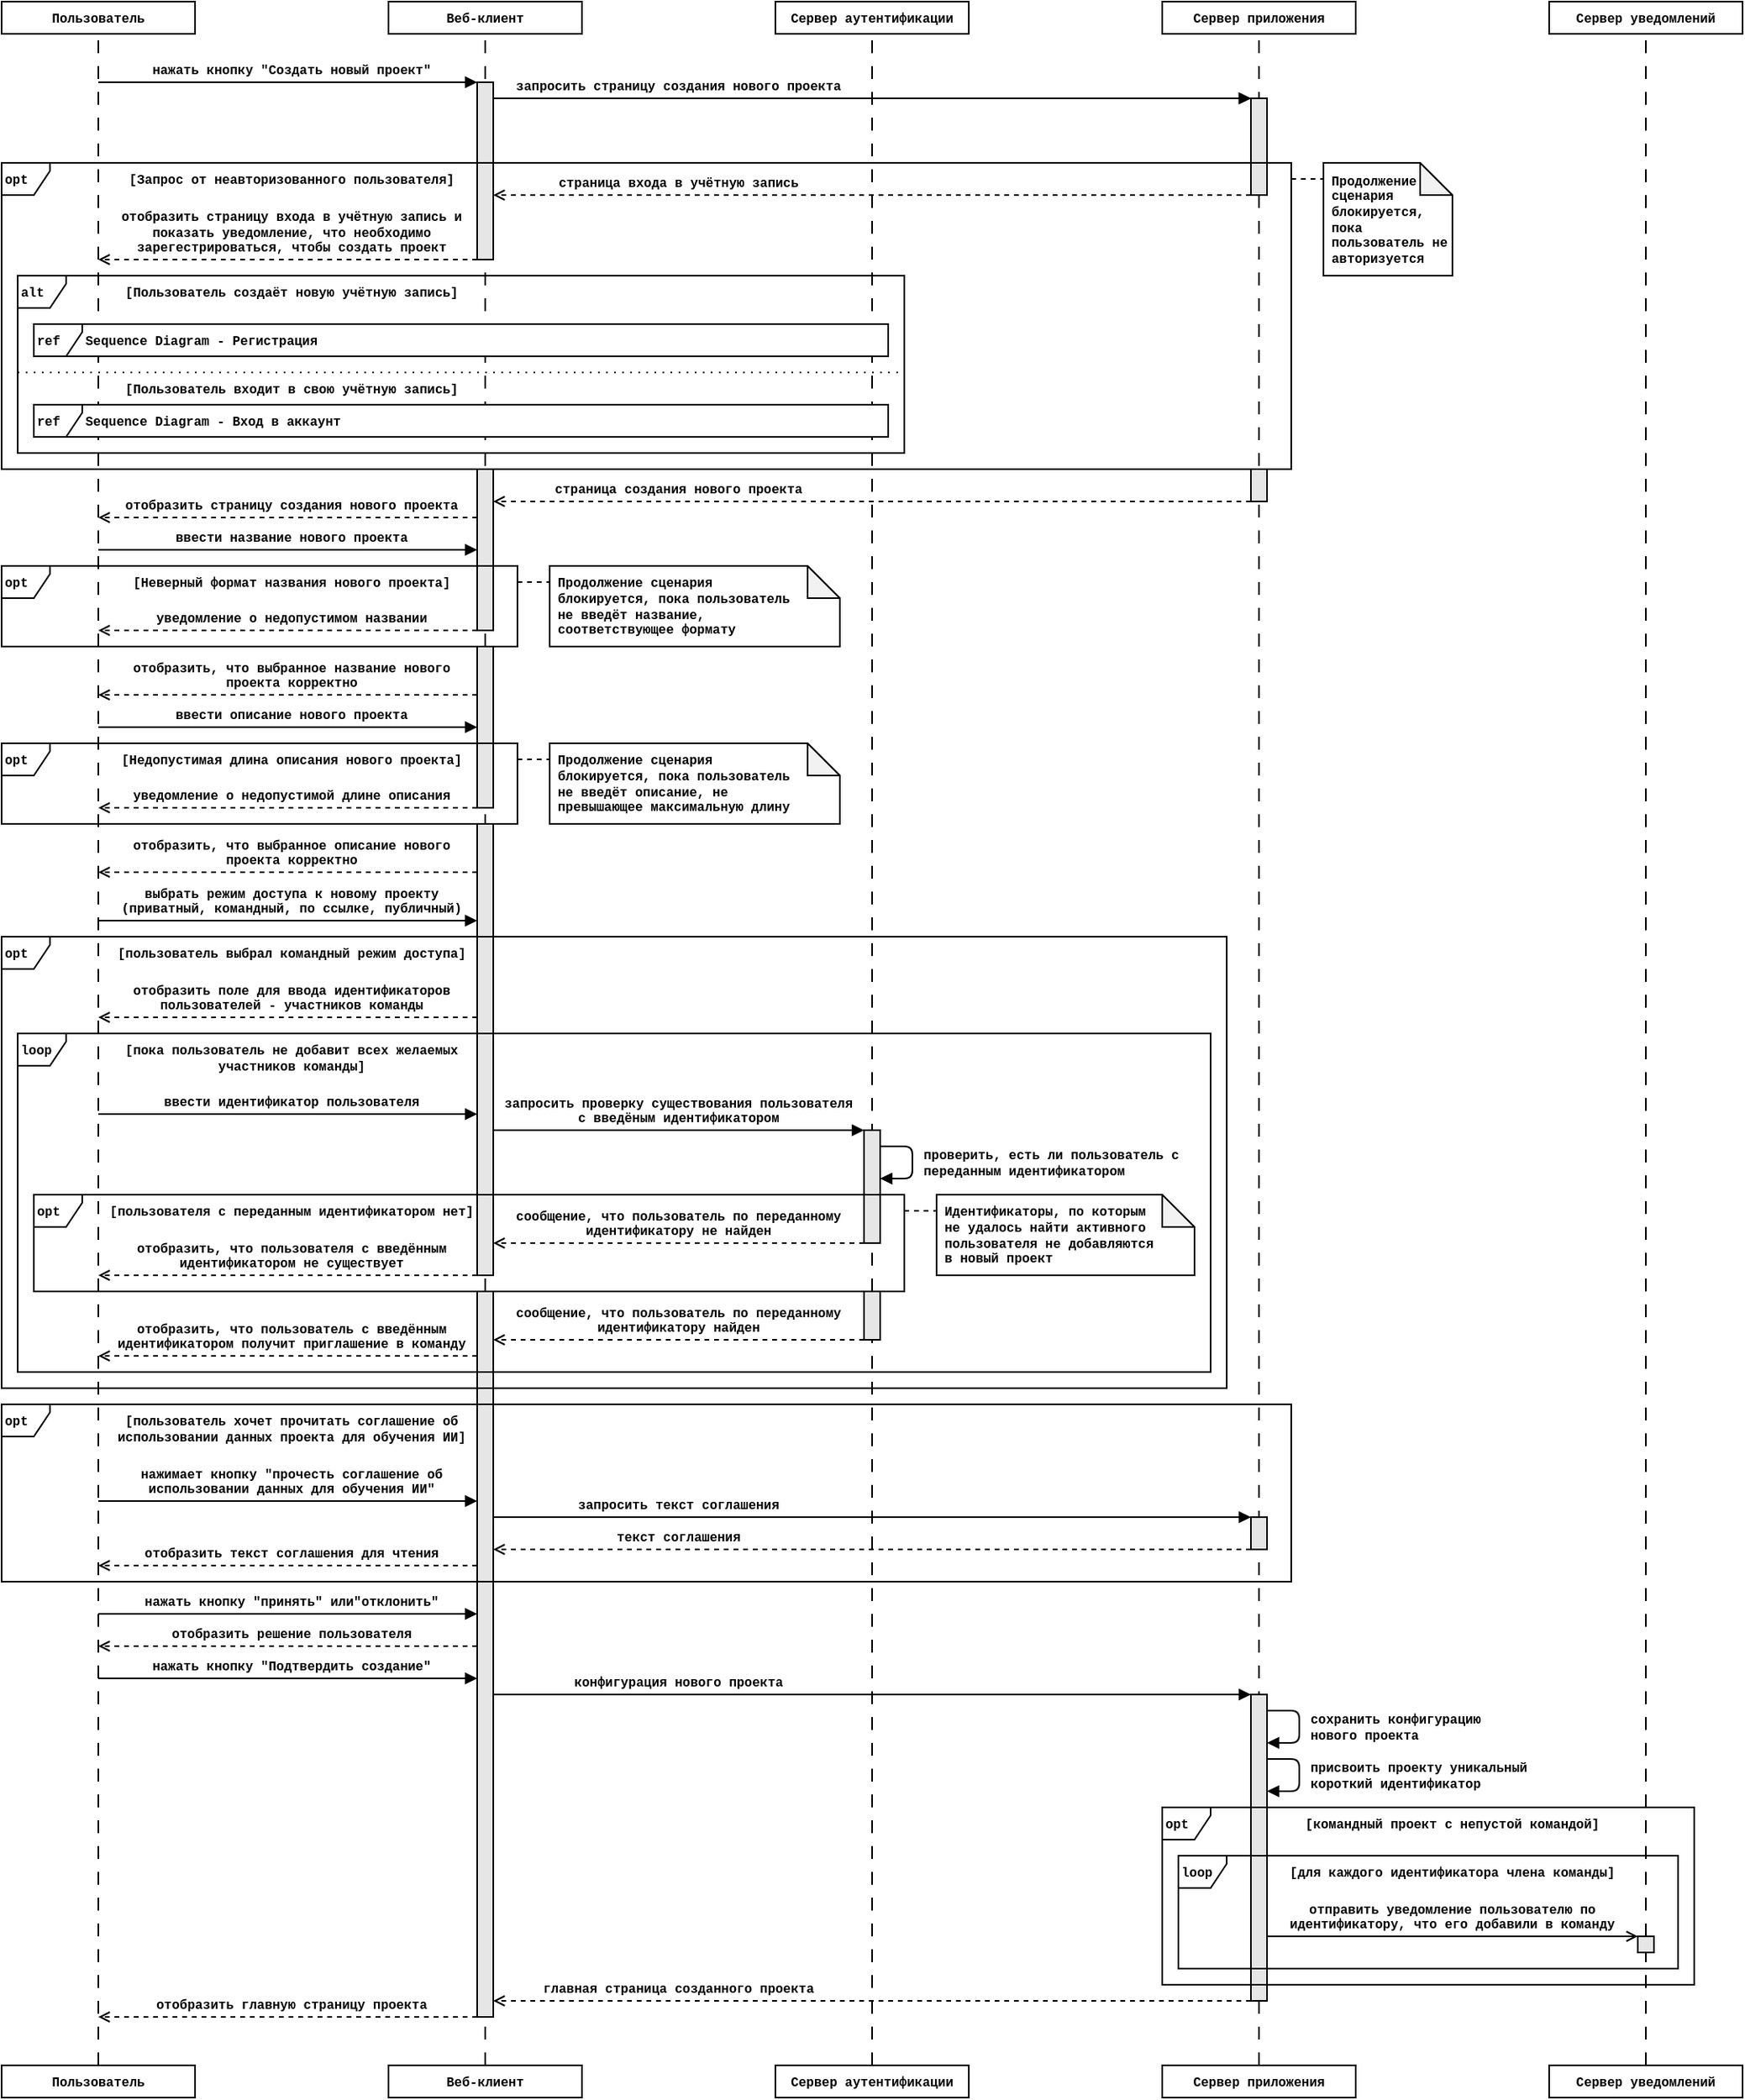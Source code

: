 <mxfile version="24.7.8">
  <diagram name="Page-1" id="3zASNMtDDyhKeXGV4wzU">
    <mxGraphModel dx="2391" dy="1296" grid="1" gridSize="10" guides="1" tooltips="1" connect="1" arrows="1" fold="1" page="1" pageScale="1" pageWidth="1169" pageHeight="827" math="0" shadow="0">
      <root>
        <mxCell id="0" />
        <mxCell id="1" parent="0" />
        <mxCell id="7qaHbrVegPRYM_kYPmlI-1" value="Пользователь" style="rounded=0;whiteSpace=wrap;html=1;fontFamily=Courier New;fontSize=8;fontStyle=1" parent="1" vertex="1">
          <mxGeometry width="120" height="20" as="geometry" />
        </mxCell>
        <mxCell id="7qaHbrVegPRYM_kYPmlI-3" value="" style="endArrow=none;html=1;rounded=0;dashed=1;dashPattern=8 8;entryX=0.5;entryY=1;entryDx=0;entryDy=0;" parent="1" target="7qaHbrVegPRYM_kYPmlI-1" edge="1">
          <mxGeometry width="50" height="50" relative="1" as="geometry">
            <mxPoint x="60" y="1280" as="sourcePoint" />
            <mxPoint x="90" y="140" as="targetPoint" />
          </mxGeometry>
        </mxCell>
        <mxCell id="7qaHbrVegPRYM_kYPmlI-5" value="Веб-клиент" style="rounded=0;whiteSpace=wrap;html=1;fontFamily=Courier New;fontSize=8;fontStyle=1" parent="1" vertex="1">
          <mxGeometry x="240" width="120" height="20" as="geometry" />
        </mxCell>
        <mxCell id="jaO3v5Es0J67053f1hi6-1" value="Сервер приложения" style="rounded=0;whiteSpace=wrap;html=1;fontFamily=Courier New;fontSize=8;fontStyle=1" parent="1" vertex="1">
          <mxGeometry x="720" width="120" height="20" as="geometry" />
        </mxCell>
        <mxCell id="jaO3v5Es0J67053f1hi6-2" value="Сервер аутентификации" style="rounded=0;whiteSpace=wrap;html=1;fontFamily=Courier New;fontSize=8;fontStyle=1;spacing=2;" parent="1" vertex="1">
          <mxGeometry x="480" width="120" height="20" as="geometry" />
        </mxCell>
        <mxCell id="jaO3v5Es0J67053f1hi6-6" value="" style="endArrow=none;html=1;rounded=0;dashed=1;dashPattern=8 8;entryX=0.5;entryY=1;entryDx=0;entryDy=0;jumpSize=6;" parent="1" target="7qaHbrVegPRYM_kYPmlI-5" edge="1">
          <mxGeometry width="50" height="50" relative="1" as="geometry">
            <mxPoint x="300" y="1280" as="sourcePoint" />
            <mxPoint x="110" y="30" as="targetPoint" />
          </mxGeometry>
        </mxCell>
        <mxCell id="jaO3v5Es0J67053f1hi6-7" value="" style="endArrow=none;html=1;rounded=0;dashed=1;dashPattern=8 8;entryX=0.5;entryY=1;entryDx=0;entryDy=0;" parent="1" target="jaO3v5Es0J67053f1hi6-1" edge="1">
          <mxGeometry width="50" height="50" relative="1" as="geometry">
            <mxPoint x="780" y="1280" as="sourcePoint" />
            <mxPoint x="400" y="40" as="targetPoint" />
          </mxGeometry>
        </mxCell>
        <mxCell id="jaO3v5Es0J67053f1hi6-8" value="" style="endArrow=none;html=1;rounded=0;dashed=1;dashPattern=8 8;entryX=0.5;entryY=1;entryDx=0;entryDy=0;" parent="1" target="jaO3v5Es0J67053f1hi6-2" edge="1">
          <mxGeometry width="50" height="50" relative="1" as="geometry">
            <mxPoint x="540" y="1280" as="sourcePoint" />
            <mxPoint x="-30" y="50" as="targetPoint" />
          </mxGeometry>
        </mxCell>
        <mxCell id="jaO3v5Es0J67053f1hi6-9" value="" style="endArrow=block;html=1;rounded=0;endSize=5;startSize=5;endFill=1;fontSize=8;" parent="1" edge="1">
          <mxGeometry width="50" height="50" relative="1" as="geometry">
            <mxPoint x="60" y="50" as="sourcePoint" />
            <mxPoint x="295" y="50" as="targetPoint" />
          </mxGeometry>
        </mxCell>
        <mxCell id="jaO3v5Es0J67053f1hi6-10" value="" style="rounded=0;whiteSpace=wrap;html=1;fillColor=#E6E6E6;" parent="1" vertex="1">
          <mxGeometry x="295" y="50" width="10" height="110" as="geometry" />
        </mxCell>
        <mxCell id="jaO3v5Es0J67053f1hi6-11" value="нажать кнопку &quot;Создать новый проект&quot;" style="text;html=1;align=center;verticalAlign=bottom;whiteSpace=wrap;rounded=0;fontFamily=Courier New;fontSize=8;fontStyle=1" parent="1" vertex="1">
          <mxGeometry x="70" y="30" width="220" height="20" as="geometry" />
        </mxCell>
        <mxCell id="jaO3v5Es0J67053f1hi6-12" value="" style="endArrow=block;html=1;rounded=0;endSize=5;startSize=5;endFill=1;fontSize=8;" parent="1" edge="1">
          <mxGeometry width="50" height="50" relative="1" as="geometry">
            <mxPoint x="305" y="60" as="sourcePoint" />
            <mxPoint x="775" y="60" as="targetPoint" />
          </mxGeometry>
        </mxCell>
        <mxCell id="jaO3v5Es0J67053f1hi6-13" value="" style="rounded=0;whiteSpace=wrap;html=1;fillColor=#E6E6E6;" parent="1" vertex="1">
          <mxGeometry x="775" y="60" width="10" height="60" as="geometry" />
        </mxCell>
        <mxCell id="jaO3v5Es0J67053f1hi6-15" value="запросить страницу создания нового проекта" style="text;html=1;align=center;verticalAlign=bottom;whiteSpace=wrap;rounded=0;fontFamily=Courier New;fontSize=8;fontStyle=1" parent="1" vertex="1">
          <mxGeometry x="310" y="40" width="220" height="20" as="geometry" />
        </mxCell>
        <mxCell id="jaO3v5Es0J67053f1hi6-16" value="" style="endArrow=block;html=1;rounded=1;endSize=5;startSize=5;endFill=1;fontSize=8;curved=0;arcSize=10;" parent="1" edge="1">
          <mxGeometry width="50" height="50" relative="1" as="geometry">
            <mxPoint x="785" y="1060" as="sourcePoint" />
            <mxPoint x="785" y="1080" as="targetPoint" />
            <Array as="points">
              <mxPoint x="805" y="1060" />
              <mxPoint x="805" y="1080" />
            </Array>
          </mxGeometry>
        </mxCell>
        <mxCell id="jaO3v5Es0J67053f1hi6-17" value="сохранить конфигурацию нового проекта" style="text;html=1;align=left;verticalAlign=middle;whiteSpace=wrap;rounded=0;fontFamily=Courier New;fontSize=8;fontStyle=1" parent="1" vertex="1">
          <mxGeometry x="810" y="1060" width="110" height="20" as="geometry" />
        </mxCell>
        <mxCell id="jaO3v5Es0J67053f1hi6-18" value="opt" style="shape=umlFrame;whiteSpace=wrap;html=1;pointerEvents=0;fontFamily=Courier New;fontSize=8;width=30;height=20;spacing=0;spacingTop=0;spacingLeft=2;align=left;verticalAlign=middle;fontStyle=1" parent="1" vertex="1">
          <mxGeometry y="100" width="800" height="190" as="geometry" />
        </mxCell>
        <mxCell id="jaO3v5Es0J67053f1hi6-22" value="[Запрос от неавторизованного пользователя]" style="text;html=1;align=center;verticalAlign=middle;whiteSpace=wrap;rounded=0;fontFamily=Courier New;fontSize=8;fontStyle=1" parent="1" vertex="1">
          <mxGeometry x="60" y="100" width="240" height="20" as="geometry" />
        </mxCell>
        <mxCell id="jaO3v5Es0J67053f1hi6-28" value="страница входа в учётную запись" style="text;html=1;align=center;verticalAlign=bottom;whiteSpace=wrap;rounded=0;fontFamily=Courier New;fontSize=8;fontStyle=1" parent="1" vertex="1">
          <mxGeometry x="310" y="100" width="220" height="20" as="geometry" />
        </mxCell>
        <mxCell id="jaO3v5Es0J67053f1hi6-30" value="" style="endArrow=open;html=1;rounded=0;endSize=5;startSize=5;endFill=0;fontSize=8;dashed=1;" parent="1" edge="1">
          <mxGeometry width="50" height="50" relative="1" as="geometry">
            <mxPoint x="295" y="160" as="sourcePoint" />
            <mxPoint x="60" y="160" as="targetPoint" />
          </mxGeometry>
        </mxCell>
        <mxCell id="jaO3v5Es0J67053f1hi6-32" value="alt" style="shape=umlFrame;whiteSpace=wrap;html=1;pointerEvents=0;fontFamily=Courier New;fontSize=8;width=30;height=20;spacing=0;spacingTop=0;spacingLeft=2;align=left;verticalAlign=middle;fontStyle=1" parent="1" vertex="1">
          <mxGeometry x="10" y="170" width="550" height="110" as="geometry" />
        </mxCell>
        <mxCell id="jaO3v5Es0J67053f1hi6-33" value="[Пользователь создаёт новую учётную запись]" style="text;html=1;align=center;verticalAlign=middle;whiteSpace=wrap;rounded=0;fontFamily=Courier New;fontSize=8;fontStyle=1" parent="1" vertex="1">
          <mxGeometry x="60" y="170" width="240" height="20" as="geometry" />
        </mxCell>
        <mxCell id="jaO3v5Es0J67053f1hi6-34" value="отобразить страницу входа в учётную запись и показать уведомление, что необходимо зарегестрироваться, чтобы создать проект" style="text;html=1;align=center;verticalAlign=bottom;whiteSpace=wrap;rounded=0;fontFamily=Courier New;fontSize=8;fontStyle=1" parent="1" vertex="1">
          <mxGeometry x="70" y="130" width="220" height="30" as="geometry" />
        </mxCell>
        <mxCell id="jaO3v5Es0J67053f1hi6-36" value="[Пользователь входит в свою учётную запись]" style="text;html=1;align=center;verticalAlign=middle;whiteSpace=wrap;rounded=0;fontFamily=Courier New;fontSize=8;fontStyle=1" parent="1" vertex="1">
          <mxGeometry x="60" y="230" width="240" height="20" as="geometry" />
        </mxCell>
        <mxCell id="jaO3v5Es0J67053f1hi6-45" value="" style="endArrow=block;html=1;rounded=0;endSize=5;startSize=5;endFill=1;fontSize=8;" parent="1" edge="1">
          <mxGeometry width="50" height="50" relative="1" as="geometry">
            <mxPoint x="305" y="60" as="sourcePoint" />
            <mxPoint x="775" y="60" as="targetPoint" />
          </mxGeometry>
        </mxCell>
        <mxCell id="jaO3v5Es0J67053f1hi6-46" value="" style="endArrow=open;html=1;rounded=0;endSize=5;startSize=5;endFill=0;fontSize=8;dashed=1;" parent="1" edge="1">
          <mxGeometry width="50" height="50" relative="1" as="geometry">
            <mxPoint x="775" y="120" as="sourcePoint" />
            <mxPoint x="305" y="120" as="targetPoint" />
          </mxGeometry>
        </mxCell>
        <mxCell id="jaO3v5Es0J67053f1hi6-50" value="" style="rounded=0;whiteSpace=wrap;html=1;" parent="1" vertex="1">
          <mxGeometry x="20" y="200" width="530" height="20" as="geometry" />
        </mxCell>
        <mxCell id="jaO3v5Es0J67053f1hi6-23" value="ref" style="shape=umlFrame;whiteSpace=wrap;html=1;pointerEvents=0;fontFamily=Courier New;fontSize=8;width=30;height=20;spacing=0;spacingTop=0;spacingLeft=2;align=left;verticalAlign=middle;fontStyle=1;movable=1;resizable=1;rotatable=1;deletable=1;editable=1;locked=0;connectable=1;fillColor=#FFFFFF;strokeOpacity=100;backgroundOutline=0;" parent="1" vertex="1">
          <mxGeometry x="20" y="200" width="530" height="20" as="geometry" />
        </mxCell>
        <mxCell id="jaO3v5Es0J67053f1hi6-24" value="Sequence Diagram - Регистрация" style="text;html=1;align=left;verticalAlign=middle;whiteSpace=wrap;rounded=0;fontFamily=Courier New;fontSize=8;fontStyle=1;movable=1;resizable=1;rotatable=1;deletable=1;editable=1;locked=0;connectable=1;" parent="1" vertex="1">
          <mxGeometry x="50" y="200" width="500" height="20" as="geometry" />
        </mxCell>
        <mxCell id="jaO3v5Es0J67053f1hi6-51" value="" style="rounded=0;whiteSpace=wrap;html=1;" parent="1" vertex="1">
          <mxGeometry x="20" y="250" width="530" height="20" as="geometry" />
        </mxCell>
        <mxCell id="jaO3v5Es0J67053f1hi6-52" value="ref" style="shape=umlFrame;whiteSpace=wrap;html=1;pointerEvents=0;fontFamily=Courier New;fontSize=8;width=30;height=20;spacing=0;spacingTop=0;spacingLeft=2;align=left;verticalAlign=middle;fontStyle=1;movable=1;resizable=1;rotatable=1;deletable=1;editable=1;locked=0;connectable=1;fillColor=#FFFFFF;strokeOpacity=100;backgroundOutline=0;" parent="1" vertex="1">
          <mxGeometry x="20" y="250" width="530" height="20" as="geometry" />
        </mxCell>
        <mxCell id="jaO3v5Es0J67053f1hi6-43" value="Sequence Diagram - Вход в аккаунт" style="text;html=1;align=left;verticalAlign=middle;whiteSpace=wrap;rounded=0;fontFamily=Courier New;fontSize=8;fontStyle=1;movable=1;resizable=1;rotatable=1;deletable=1;editable=1;locked=0;connectable=1;" parent="1" vertex="1">
          <mxGeometry x="50" y="250" width="500" height="20" as="geometry" />
        </mxCell>
        <mxCell id="jaO3v5Es0J67053f1hi6-54" value="" style="endArrow=none;html=1;rounded=0;dashed=1;dashPattern=1 4;" parent="1" edge="1">
          <mxGeometry width="50" height="50" relative="1" as="geometry">
            <mxPoint x="10" y="230" as="sourcePoint" />
            <mxPoint x="560" y="230" as="targetPoint" />
          </mxGeometry>
        </mxCell>
        <mxCell id="jaO3v5Es0J67053f1hi6-56" value="" style="rounded=0;whiteSpace=wrap;html=1;fillColor=#E6E6E6;" parent="1" vertex="1">
          <mxGeometry x="775" y="290" width="10" height="20" as="geometry" />
        </mxCell>
        <mxCell id="jaO3v5Es0J67053f1hi6-57" value="страница создания нового проекта" style="text;html=1;align=center;verticalAlign=bottom;whiteSpace=wrap;rounded=0;fontFamily=Courier New;fontSize=8;fontStyle=1" parent="1" vertex="1">
          <mxGeometry x="310" y="290" width="220" height="20" as="geometry" />
        </mxCell>
        <mxCell id="jaO3v5Es0J67053f1hi6-58" value="" style="endArrow=open;html=1;rounded=0;endSize=5;startSize=5;endFill=0;fontSize=8;dashed=1;" parent="1" edge="1">
          <mxGeometry width="50" height="50" relative="1" as="geometry">
            <mxPoint x="775" y="310" as="sourcePoint" />
            <mxPoint x="305" y="310" as="targetPoint" />
          </mxGeometry>
        </mxCell>
        <mxCell id="jaO3v5Es0J67053f1hi6-59" value="" style="rounded=0;whiteSpace=wrap;html=1;fillColor=#E6E6E6;" parent="1" vertex="1">
          <mxGeometry x="295" y="290" width="10" height="100" as="geometry" />
        </mxCell>
        <mxCell id="jaO3v5Es0J67053f1hi6-60" value="" style="endArrow=open;html=1;rounded=0;endSize=5;startSize=5;endFill=0;fontSize=8;dashed=1;" parent="1" edge="1">
          <mxGeometry width="50" height="50" relative="1" as="geometry">
            <mxPoint x="295" y="320" as="sourcePoint" />
            <mxPoint x="60" y="320" as="targetPoint" />
          </mxGeometry>
        </mxCell>
        <mxCell id="jaO3v5Es0J67053f1hi6-61" value="отобразить страницу создания нового проекта" style="text;html=1;align=center;verticalAlign=bottom;whiteSpace=wrap;rounded=0;fontFamily=Courier New;fontSize=8;fontStyle=1" parent="1" vertex="1">
          <mxGeometry x="70" y="300" width="220" height="20" as="geometry" />
        </mxCell>
        <mxCell id="jaO3v5Es0J67053f1hi6-62" value="Продолжение сценария блокируется, пока пользователь не авторизуется" style="shape=note;whiteSpace=wrap;html=1;backgroundOutline=1;darkOpacity=0.05;fontFamily=Courier New;fontSize=8;fontStyle=1;size=20;align=left;spacingRight=0;verticalAlign=middle;spacing=0;spacingLeft=5;" parent="1" vertex="1">
          <mxGeometry x="820" y="100" width="80" height="70" as="geometry" />
        </mxCell>
        <mxCell id="jaO3v5Es0J67053f1hi6-63" value="" style="endArrow=none;dashed=1;html=1;strokeWidth=1;rounded=0;" parent="1" edge="1">
          <mxGeometry width="50" height="50" relative="1" as="geometry">
            <mxPoint x="800" y="110" as="sourcePoint" />
            <mxPoint x="820" y="110" as="targetPoint" />
          </mxGeometry>
        </mxCell>
        <mxCell id="jaO3v5Es0J67053f1hi6-64" value="" style="endArrow=block;html=1;rounded=0;endSize=5;startSize=5;endFill=1;fontSize=8;" parent="1" edge="1">
          <mxGeometry width="50" height="50" relative="1" as="geometry">
            <mxPoint x="60" y="340" as="sourcePoint" />
            <mxPoint x="295" y="340" as="targetPoint" />
          </mxGeometry>
        </mxCell>
        <mxCell id="jaO3v5Es0J67053f1hi6-65" value="ввести название нового проекта" style="text;html=1;align=center;verticalAlign=bottom;whiteSpace=wrap;rounded=0;fontFamily=Courier New;fontSize=8;fontStyle=1" parent="1" vertex="1">
          <mxGeometry x="70" y="320" width="220" height="20" as="geometry" />
        </mxCell>
        <mxCell id="jaO3v5Es0J67053f1hi6-67" value="[Неверный формат названия нового проекта]" style="text;html=1;align=center;verticalAlign=middle;whiteSpace=wrap;rounded=0;fontFamily=Courier New;fontSize=8;fontStyle=1" parent="1" vertex="1">
          <mxGeometry x="60" y="350" width="240" height="20" as="geometry" />
        </mxCell>
        <mxCell id="jaO3v5Es0J67053f1hi6-68" value="" style="endArrow=open;html=1;rounded=0;endSize=5;startSize=5;endFill=0;fontSize=8;dashed=1;" parent="1" edge="1">
          <mxGeometry width="50" height="50" relative="1" as="geometry">
            <mxPoint x="295" y="390" as="sourcePoint" />
            <mxPoint x="60" y="390" as="targetPoint" />
          </mxGeometry>
        </mxCell>
        <mxCell id="jaO3v5Es0J67053f1hi6-69" value="уведомление о недопустимом названии" style="text;html=1;align=center;verticalAlign=bottom;whiteSpace=wrap;rounded=0;fontFamily=Courier New;fontSize=8;fontStyle=1" parent="1" vertex="1">
          <mxGeometry x="70" y="370" width="220" height="20" as="geometry" />
        </mxCell>
        <mxCell id="jaO3v5Es0J67053f1hi6-70" value="Продолжение сценария блокируется, пока пользователь не введёт название, соответствующее формату" style="shape=note;whiteSpace=wrap;html=1;backgroundOutline=1;darkOpacity=0.05;fontFamily=Courier New;fontSize=8;fontStyle=1;size=20;align=left;spacingRight=20;verticalAlign=middle;spacing=0;spacingLeft=5;" parent="1" vertex="1">
          <mxGeometry x="340" y="350" width="180" height="50" as="geometry" />
        </mxCell>
        <mxCell id="jaO3v5Es0J67053f1hi6-71" value="" style="endArrow=none;dashed=1;html=1;strokeWidth=1;rounded=0;" parent="1" edge="1">
          <mxGeometry width="50" height="50" relative="1" as="geometry">
            <mxPoint x="320" y="360" as="sourcePoint" />
            <mxPoint x="340" y="360" as="targetPoint" />
          </mxGeometry>
        </mxCell>
        <mxCell id="jaO3v5Es0J67053f1hi6-72" value="" style="endArrow=open;html=1;rounded=0;endSize=5;startSize=5;endFill=0;fontSize=8;dashed=1;" parent="1" edge="1">
          <mxGeometry width="50" height="50" relative="1" as="geometry">
            <mxPoint x="295" y="430" as="sourcePoint" />
            <mxPoint x="60" y="430" as="targetPoint" />
          </mxGeometry>
        </mxCell>
        <mxCell id="jaO3v5Es0J67053f1hi6-73" value="отобразить, что выбранное название нового проекта корректно" style="text;html=1;align=center;verticalAlign=bottom;whiteSpace=wrap;rounded=0;fontFamily=Courier New;fontSize=8;fontStyle=1" parent="1" vertex="1">
          <mxGeometry x="70" y="410" width="220" height="20" as="geometry" />
        </mxCell>
        <mxCell id="jaO3v5Es0J67053f1hi6-74" value="" style="endArrow=block;html=1;rounded=0;endSize=5;startSize=5;endFill=1;fontSize=8;" parent="1" edge="1">
          <mxGeometry width="50" height="50" relative="1" as="geometry">
            <mxPoint x="60" y="450" as="sourcePoint" />
            <mxPoint x="295" y="450" as="targetPoint" />
          </mxGeometry>
        </mxCell>
        <mxCell id="jaO3v5Es0J67053f1hi6-75" value="ввести описание нового проекта" style="text;html=1;align=center;verticalAlign=bottom;whiteSpace=wrap;rounded=0;fontFamily=Courier New;fontSize=8;fontStyle=1" parent="1" vertex="1">
          <mxGeometry x="70" y="430" width="220" height="20" as="geometry" />
        </mxCell>
        <mxCell id="jaO3v5Es0J67053f1hi6-77" value="[Недопустимая длина описания нового проекта]" style="text;html=1;align=center;verticalAlign=middle;whiteSpace=wrap;rounded=0;fontFamily=Courier New;fontSize=8;fontStyle=1" parent="1" vertex="1">
          <mxGeometry x="60" y="460" width="240" height="20" as="geometry" />
        </mxCell>
        <mxCell id="jaO3v5Es0J67053f1hi6-78" value="" style="endArrow=open;html=1;rounded=0;endSize=5;startSize=5;endFill=0;fontSize=8;dashed=1;" parent="1" edge="1">
          <mxGeometry width="50" height="50" relative="1" as="geometry">
            <mxPoint x="295" y="500" as="sourcePoint" />
            <mxPoint x="60" y="500" as="targetPoint" />
          </mxGeometry>
        </mxCell>
        <mxCell id="jaO3v5Es0J67053f1hi6-79" value="уведомление о недопустимой длине описания" style="text;html=1;align=center;verticalAlign=bottom;whiteSpace=wrap;rounded=0;fontFamily=Courier New;fontSize=8;fontStyle=1" parent="1" vertex="1">
          <mxGeometry x="70" y="480" width="220" height="20" as="geometry" />
        </mxCell>
        <mxCell id="jaO3v5Es0J67053f1hi6-80" value="Продолжение сценария блокируется, пока пользователь не введёт описание, не превышающее максимальную длину" style="shape=note;whiteSpace=wrap;html=1;backgroundOutline=1;darkOpacity=0.05;fontFamily=Courier New;fontSize=8;fontStyle=1;size=20;align=left;spacingRight=20;verticalAlign=middle;spacing=0;spacingLeft=5;" parent="1" vertex="1">
          <mxGeometry x="340" y="460" width="180" height="50" as="geometry" />
        </mxCell>
        <mxCell id="jaO3v5Es0J67053f1hi6-81" value="" style="endArrow=none;dashed=1;html=1;strokeWidth=1;rounded=0;" parent="1" edge="1">
          <mxGeometry width="50" height="50" relative="1" as="geometry">
            <mxPoint x="320" y="470" as="sourcePoint" />
            <mxPoint x="340" y="470" as="targetPoint" />
          </mxGeometry>
        </mxCell>
        <mxCell id="jaO3v5Es0J67053f1hi6-82" value="" style="endArrow=open;html=1;rounded=0;endSize=5;startSize=5;endFill=0;fontSize=8;dashed=1;" parent="1" edge="1">
          <mxGeometry width="50" height="50" relative="1" as="geometry">
            <mxPoint x="295" y="540" as="sourcePoint" />
            <mxPoint x="60" y="540" as="targetPoint" />
          </mxGeometry>
        </mxCell>
        <mxCell id="jaO3v5Es0J67053f1hi6-83" value="отобразить, что выбранное описание нового проекта корректно" style="text;html=1;align=center;verticalAlign=bottom;whiteSpace=wrap;rounded=0;fontFamily=Courier New;fontSize=8;fontStyle=1" parent="1" vertex="1">
          <mxGeometry x="70" y="520" width="220" height="20" as="geometry" />
        </mxCell>
        <mxCell id="jaO3v5Es0J67053f1hi6-84" value="" style="endArrow=block;html=1;rounded=0;endSize=5;startSize=5;endFill=1;fontSize=8;" parent="1" edge="1">
          <mxGeometry width="50" height="50" relative="1" as="geometry">
            <mxPoint x="60" y="570" as="sourcePoint" />
            <mxPoint x="295" y="570" as="targetPoint" />
          </mxGeometry>
        </mxCell>
        <mxCell id="jaO3v5Es0J67053f1hi6-85" value="выбрать режим доступа к новому проекту (приватный, командный, по ссылке, публичный)" style="text;html=1;align=center;verticalAlign=bottom;whiteSpace=wrap;rounded=0;fontFamily=Courier New;fontSize=8;fontStyle=1" parent="1" vertex="1">
          <mxGeometry x="70" y="550" width="220" height="20" as="geometry" />
        </mxCell>
        <mxCell id="jaO3v5Es0J67053f1hi6-87" value="[пользователь выбрал командный режим доступа]" style="text;html=1;align=center;verticalAlign=middle;whiteSpace=wrap;rounded=0;fontFamily=Courier New;fontSize=8;fontStyle=1" parent="1" vertex="1">
          <mxGeometry x="60" y="580" width="240" height="20" as="geometry" />
        </mxCell>
        <mxCell id="jaO3v5Es0J67053f1hi6-88" value="" style="endArrow=open;html=1;rounded=0;endSize=5;startSize=5;endFill=0;fontSize=8;dashed=1;" parent="1" edge="1">
          <mxGeometry width="50" height="50" relative="1" as="geometry">
            <mxPoint x="295" y="630" as="sourcePoint" />
            <mxPoint x="60" y="630" as="targetPoint" />
          </mxGeometry>
        </mxCell>
        <mxCell id="jaO3v5Es0J67053f1hi6-89" value="отобразить поле для ввода идентификаторов пользователей - участников команды" style="text;html=1;align=center;verticalAlign=bottom;whiteSpace=wrap;rounded=0;fontFamily=Courier New;fontSize=8;fontStyle=1" parent="1" vertex="1">
          <mxGeometry x="70" y="610" width="220" height="20" as="geometry" />
        </mxCell>
        <mxCell id="jaO3v5Es0J67053f1hi6-91" value="" style="endArrow=block;html=1;rounded=0;endSize=5;startSize=5;endFill=1;fontSize=8;" parent="1" edge="1">
          <mxGeometry width="50" height="50" relative="1" as="geometry">
            <mxPoint x="60" y="690" as="sourcePoint" />
            <mxPoint x="295" y="690" as="targetPoint" />
          </mxGeometry>
        </mxCell>
        <mxCell id="jaO3v5Es0J67053f1hi6-92" value="ввести идентификатор пользователя" style="text;html=1;align=center;verticalAlign=bottom;whiteSpace=wrap;rounded=0;fontFamily=Courier New;fontSize=8;fontStyle=1" parent="1" vertex="1">
          <mxGeometry x="70" y="670" width="220" height="20" as="geometry" />
        </mxCell>
        <mxCell id="jaO3v5Es0J67053f1hi6-94" value="" style="rounded=0;whiteSpace=wrap;html=1;fillColor=#E6E6E6;" parent="1" vertex="1">
          <mxGeometry x="535" y="700" width="10" height="70" as="geometry" />
        </mxCell>
        <mxCell id="jaO3v5Es0J67053f1hi6-95" value="" style="endArrow=block;html=1;rounded=0;endSize=5;startSize=5;endFill=1;fontSize=8;" parent="1" edge="1">
          <mxGeometry width="50" height="50" relative="1" as="geometry">
            <mxPoint x="305" y="700" as="sourcePoint" />
            <mxPoint x="535" y="700" as="targetPoint" />
          </mxGeometry>
        </mxCell>
        <mxCell id="jaO3v5Es0J67053f1hi6-96" value="запросить проверку существования пользователя с введёным идентификатором" style="text;html=1;align=center;verticalAlign=bottom;whiteSpace=wrap;rounded=0;fontFamily=Courier New;fontSize=8;fontStyle=1" parent="1" vertex="1">
          <mxGeometry x="310" y="680" width="220" height="20" as="geometry" />
        </mxCell>
        <mxCell id="jaO3v5Es0J67053f1hi6-97" value="" style="endArrow=block;html=1;rounded=1;endSize=5;startSize=5;endFill=1;fontSize=8;curved=0;arcSize=10;" parent="1" edge="1">
          <mxGeometry width="50" height="50" relative="1" as="geometry">
            <mxPoint x="545" y="710" as="sourcePoint" />
            <mxPoint x="545" y="730" as="targetPoint" />
            <Array as="points">
              <mxPoint x="565" y="710" />
              <mxPoint x="565" y="730" />
            </Array>
          </mxGeometry>
        </mxCell>
        <mxCell id="jaO3v5Es0J67053f1hi6-98" value="проверить, есть ли пользователь с переданным идентификатором" style="text;html=1;align=left;verticalAlign=middle;whiteSpace=wrap;rounded=0;fontFamily=Courier New;fontSize=8;fontStyle=1" parent="1" vertex="1">
          <mxGeometry x="570" y="710" width="170" height="20" as="geometry" />
        </mxCell>
        <mxCell id="jaO3v5Es0J67053f1hi6-100" value="[пользователя с переданным идентификатором нет]" style="text;html=1;align=center;verticalAlign=middle;whiteSpace=wrap;rounded=0;fontFamily=Courier New;fontSize=8;fontStyle=1" parent="1" vertex="1">
          <mxGeometry x="60" y="740" width="240" height="20" as="geometry" />
        </mxCell>
        <mxCell id="jaO3v5Es0J67053f1hi6-101" value="" style="endArrow=open;html=1;rounded=0;endSize=5;startSize=5;endFill=0;fontSize=8;dashed=1;" parent="1" edge="1">
          <mxGeometry width="50" height="50" relative="1" as="geometry">
            <mxPoint x="535" y="770" as="sourcePoint" />
            <mxPoint x="305" y="770" as="targetPoint" />
          </mxGeometry>
        </mxCell>
        <mxCell id="jaO3v5Es0J67053f1hi6-102" value="сообщение, что пользователь по переданному идентификатору не найден" style="text;html=1;align=center;verticalAlign=bottom;whiteSpace=wrap;rounded=0;fontFamily=Courier New;fontSize=8;fontStyle=1" parent="1" vertex="1">
          <mxGeometry x="310" y="750" width="220" height="20" as="geometry" />
        </mxCell>
        <mxCell id="jaO3v5Es0J67053f1hi6-103" value="" style="endArrow=open;html=1;rounded=0;endSize=5;startSize=5;endFill=0;fontSize=8;dashed=1;" parent="1" edge="1">
          <mxGeometry width="50" height="50" relative="1" as="geometry">
            <mxPoint x="295" y="790" as="sourcePoint" />
            <mxPoint x="60" y="790" as="targetPoint" />
          </mxGeometry>
        </mxCell>
        <mxCell id="jaO3v5Es0J67053f1hi6-104" value="отобразить, что пользователя с введённым идентификатором не существует" style="text;html=1;align=center;verticalAlign=bottom;whiteSpace=wrap;rounded=0;fontFamily=Courier New;fontSize=8;fontStyle=1" parent="1" vertex="1">
          <mxGeometry x="70" y="770" width="220" height="20" as="geometry" />
        </mxCell>
        <mxCell id="jaO3v5Es0J67053f1hi6-105" value="Идентификаторы, по которым не удалось найти активного пользователя не добавляются в новый проект" style="shape=note;whiteSpace=wrap;html=1;backgroundOutline=1;darkOpacity=0.05;fontFamily=Courier New;fontSize=8;fontStyle=1;size=20;align=left;spacingRight=20;verticalAlign=middle;spacing=0;spacingLeft=5;" parent="1" vertex="1">
          <mxGeometry x="580" y="740" width="160" height="50" as="geometry" />
        </mxCell>
        <mxCell id="jaO3v5Es0J67053f1hi6-106" value="" style="endArrow=none;dashed=1;html=1;strokeWidth=1;rounded=0;" parent="1" edge="1">
          <mxGeometry width="50" height="50" relative="1" as="geometry">
            <mxPoint x="560" y="750" as="sourcePoint" />
            <mxPoint x="580" y="750" as="targetPoint" />
          </mxGeometry>
        </mxCell>
        <mxCell id="jaO3v5Es0J67053f1hi6-108" value="" style="rounded=0;whiteSpace=wrap;html=1;fillColor=#E6E6E6;" parent="1" vertex="1">
          <mxGeometry x="295" y="400" width="10" height="100" as="geometry" />
        </mxCell>
        <mxCell id="jaO3v5Es0J67053f1hi6-109" value="" style="rounded=0;whiteSpace=wrap;html=1;fillColor=#E6E6E6;" parent="1" vertex="1">
          <mxGeometry x="295" y="510" width="10" height="280" as="geometry" />
        </mxCell>
        <mxCell id="jaO3v5Es0J67053f1hi6-76" value="opt" style="shape=umlFrame;whiteSpace=wrap;html=1;pointerEvents=0;fontFamily=Courier New;fontSize=8;width=30;height=20;spacing=0;spacingTop=0;spacingLeft=2;align=left;verticalAlign=middle;fontStyle=1" parent="1" vertex="1">
          <mxGeometry y="460" width="320" height="50" as="geometry" />
        </mxCell>
        <mxCell id="jaO3v5Es0J67053f1hi6-66" value="opt" style="shape=umlFrame;whiteSpace=wrap;html=1;pointerEvents=0;fontFamily=Courier New;fontSize=8;width=30;height=20;spacing=0;spacingTop=0;spacingLeft=2;align=left;verticalAlign=middle;fontStyle=1" parent="1" vertex="1">
          <mxGeometry y="350" width="320" height="50" as="geometry" />
        </mxCell>
        <mxCell id="jaO3v5Es0J67053f1hi6-110" value="" style="rounded=0;whiteSpace=wrap;html=1;fillColor=#E6E6E6;" parent="1" vertex="1">
          <mxGeometry x="295" y="800" width="10" height="450" as="geometry" />
        </mxCell>
        <mxCell id="jaO3v5Es0J67053f1hi6-111" value="" style="rounded=0;whiteSpace=wrap;html=1;fillColor=#E6E6E6;" parent="1" vertex="1">
          <mxGeometry x="535" y="800" width="10" height="30" as="geometry" />
        </mxCell>
        <mxCell id="jaO3v5Es0J67053f1hi6-114" value="отправить уведомление пользователю по идентификатору, что его добавили в команду" style="text;html=1;align=center;verticalAlign=bottom;whiteSpace=wrap;rounded=0;fontFamily=Courier New;fontSize=8;fontStyle=1" parent="1" vertex="1">
          <mxGeometry x="790" y="1180" width="220" height="20" as="geometry" />
        </mxCell>
        <mxCell id="jaO3v5Es0J67053f1hi6-115" value="Сервер уведомлений" style="rounded=0;whiteSpace=wrap;html=1;fontFamily=Courier New;fontSize=8;fontStyle=1" parent="1" vertex="1">
          <mxGeometry x="960" width="120" height="20" as="geometry" />
        </mxCell>
        <mxCell id="jaO3v5Es0J67053f1hi6-116" value="" style="endArrow=none;html=1;rounded=0;dashed=1;dashPattern=8 8;entryX=0.5;entryY=1;entryDx=0;entryDy=0;" parent="1" edge="1">
          <mxGeometry width="50" height="50" relative="1" as="geometry">
            <mxPoint x="1020" y="1280" as="sourcePoint" />
            <mxPoint x="1020" y="20" as="targetPoint" />
          </mxGeometry>
        </mxCell>
        <mxCell id="jaO3v5Es0J67053f1hi6-117" value="" style="rounded=0;whiteSpace=wrap;html=1;fillColor=#E6E6E6;" parent="1" vertex="1">
          <mxGeometry x="1015" y="1200" width="10" height="10" as="geometry" />
        </mxCell>
        <mxCell id="jaO3v5Es0J67053f1hi6-120" value="" style="endArrow=open;html=1;rounded=0;endSize=5;startSize=5;endFill=0;fontSize=8;dashed=1;" parent="1" edge="1">
          <mxGeometry width="50" height="50" relative="1" as="geometry">
            <mxPoint x="535" y="830" as="sourcePoint" />
            <mxPoint x="305" y="830" as="targetPoint" />
          </mxGeometry>
        </mxCell>
        <mxCell id="jaO3v5Es0J67053f1hi6-121" value="сообщение, что пользователь по переданному идентификатору найден" style="text;html=1;align=center;verticalAlign=bottom;whiteSpace=wrap;rounded=0;fontFamily=Courier New;fontSize=8;fontStyle=1" parent="1" vertex="1">
          <mxGeometry x="310" y="810" width="220" height="20" as="geometry" />
        </mxCell>
        <mxCell id="jaO3v5Es0J67053f1hi6-122" value="" style="endArrow=open;html=1;rounded=0;endSize=5;startSize=5;endFill=0;fontSize=8;dashed=1;" parent="1" edge="1">
          <mxGeometry width="50" height="50" relative="1" as="geometry">
            <mxPoint x="295" y="840" as="sourcePoint" />
            <mxPoint x="60" y="840" as="targetPoint" />
          </mxGeometry>
        </mxCell>
        <mxCell id="jaO3v5Es0J67053f1hi6-123" value="отобразить, что пользователь с введённым идентификатором получит приглашение в команду" style="text;html=1;align=center;verticalAlign=bottom;whiteSpace=wrap;rounded=0;fontFamily=Courier New;fontSize=8;fontStyle=1" parent="1" vertex="1">
          <mxGeometry x="70" y="820" width="220" height="20" as="geometry" />
        </mxCell>
        <mxCell id="jaO3v5Es0J67053f1hi6-124" value="[пока пользователь не добавит всех желаемых участников команды]" style="text;html=1;align=center;verticalAlign=middle;whiteSpace=wrap;rounded=0;fontFamily=Courier New;fontSize=8;fontStyle=1" parent="1" vertex="1">
          <mxGeometry x="60" y="640" width="240" height="30" as="geometry" />
        </mxCell>
        <mxCell id="jaO3v5Es0J67053f1hi6-86" value="opt" style="shape=umlFrame;whiteSpace=wrap;html=1;pointerEvents=0;fontFamily=Courier New;fontSize=8;width=30;height=20;spacing=0;spacingTop=0;spacingLeft=2;align=left;verticalAlign=middle;fontStyle=1" parent="1" vertex="1">
          <mxGeometry y="580" width="760" height="280" as="geometry" />
        </mxCell>
        <mxCell id="jaO3v5Es0J67053f1hi6-90" value="loop" style="shape=umlFrame;whiteSpace=wrap;html=1;pointerEvents=0;fontFamily=Courier New;fontSize=8;width=30;height=20;spacing=0;spacingTop=0;spacingLeft=2;align=left;verticalAlign=middle;fontStyle=1" parent="1" vertex="1">
          <mxGeometry x="10" y="640" width="740" height="210" as="geometry" />
        </mxCell>
        <mxCell id="jaO3v5Es0J67053f1hi6-99" value="opt" style="shape=umlFrame;whiteSpace=wrap;html=1;pointerEvents=0;fontFamily=Courier New;fontSize=8;width=30;height=20;spacing=0;spacingTop=0;spacingLeft=2;align=left;verticalAlign=middle;fontStyle=1" parent="1" vertex="1">
          <mxGeometry x="20" y="740" width="540" height="60" as="geometry" />
        </mxCell>
        <mxCell id="jaO3v5Es0J67053f1hi6-125" value="" style="endArrow=block;html=1;rounded=0;endSize=5;startSize=5;endFill=1;fontSize=8;" parent="1" edge="1">
          <mxGeometry width="50" height="50" relative="1" as="geometry">
            <mxPoint x="60" y="1040" as="sourcePoint" />
            <mxPoint x="295" y="1040" as="targetPoint" />
          </mxGeometry>
        </mxCell>
        <mxCell id="jaO3v5Es0J67053f1hi6-126" value="нажать кнопку &quot;Подтвердить создание&quot;" style="text;html=1;align=center;verticalAlign=bottom;whiteSpace=wrap;rounded=0;fontFamily=Courier New;fontSize=8;fontStyle=1" parent="1" vertex="1">
          <mxGeometry x="70" y="1020" width="220" height="20" as="geometry" />
        </mxCell>
        <mxCell id="jaO3v5Es0J67053f1hi6-127" value="" style="rounded=0;whiteSpace=wrap;html=1;fillColor=#E6E6E6;" parent="1" vertex="1">
          <mxGeometry x="775" y="1050" width="10" height="190" as="geometry" />
        </mxCell>
        <mxCell id="jaO3v5Es0J67053f1hi6-130" value="конфигурация нового проекта" style="text;html=1;align=center;verticalAlign=bottom;whiteSpace=wrap;rounded=0;fontFamily=Courier New;fontSize=8;fontStyle=1" parent="1" vertex="1">
          <mxGeometry x="310" y="1030" width="220" height="20" as="geometry" />
        </mxCell>
        <mxCell id="jaO3v5Es0J67053f1hi6-131" value="" style="endArrow=block;html=1;rounded=0;endSize=5;startSize=5;endFill=1;fontSize=8;" parent="1" edge="1">
          <mxGeometry width="50" height="50" relative="1" as="geometry">
            <mxPoint x="305" y="1050" as="sourcePoint" />
            <mxPoint x="775" y="1050" as="targetPoint" />
          </mxGeometry>
        </mxCell>
        <mxCell id="jaO3v5Es0J67053f1hi6-132" value="[командный проект с непустой командой]" style="text;html=1;align=center;verticalAlign=middle;whiteSpace=wrap;rounded=0;fontFamily=Courier New;fontSize=8;fontStyle=1" parent="1" vertex="1">
          <mxGeometry x="780" y="1120" width="240" height="20" as="geometry" />
        </mxCell>
        <mxCell id="jaO3v5Es0J67053f1hi6-133" value="opt" style="shape=umlFrame;whiteSpace=wrap;html=1;pointerEvents=0;fontFamily=Courier New;fontSize=8;width=30;height=20;spacing=0;spacingTop=0;spacingLeft=2;align=left;verticalAlign=middle;fontStyle=1" parent="1" vertex="1">
          <mxGeometry x="720" y="1120" width="330" height="110" as="geometry" />
        </mxCell>
        <mxCell id="jaO3v5Es0J67053f1hi6-134" value="loop" style="shape=umlFrame;whiteSpace=wrap;html=1;pointerEvents=0;fontFamily=Courier New;fontSize=8;width=30;height=20;spacing=0;spacingTop=0;spacingLeft=2;align=left;verticalAlign=middle;fontStyle=1" parent="1" vertex="1">
          <mxGeometry x="730" y="1150" width="310" height="70" as="geometry" />
        </mxCell>
        <mxCell id="jaO3v5Es0J67053f1hi6-135" value="[для каждого идентификатора члена команды]" style="text;html=1;align=center;verticalAlign=middle;whiteSpace=wrap;rounded=0;fontFamily=Courier New;fontSize=8;fontStyle=1" parent="1" vertex="1">
          <mxGeometry x="780" y="1150" width="240" height="20" as="geometry" />
        </mxCell>
        <mxCell id="jaO3v5Es0J67053f1hi6-136" value="" style="endArrow=open;html=1;rounded=0;endSize=5;startSize=5;endFill=0;fontSize=8;" parent="1" edge="1">
          <mxGeometry width="50" height="50" relative="1" as="geometry">
            <mxPoint x="785" y="1200" as="sourcePoint" />
            <mxPoint x="1015" y="1200" as="targetPoint" />
          </mxGeometry>
        </mxCell>
        <mxCell id="jaO3v5Es0J67053f1hi6-140" value="" style="endArrow=block;html=1;rounded=1;endSize=5;startSize=5;endFill=1;fontSize=8;curved=0;arcSize=10;" parent="1" edge="1">
          <mxGeometry width="50" height="50" relative="1" as="geometry">
            <mxPoint x="785" y="1090" as="sourcePoint" />
            <mxPoint x="785" y="1110" as="targetPoint" />
            <Array as="points">
              <mxPoint x="805" y="1090" />
              <mxPoint x="805" y="1110" />
            </Array>
          </mxGeometry>
        </mxCell>
        <mxCell id="jaO3v5Es0J67053f1hi6-141" value="присвоить проекту уникальный короткий идентификатор" style="text;html=1;align=left;verticalAlign=middle;whiteSpace=wrap;rounded=0;fontFamily=Courier New;fontSize=8;fontStyle=1" parent="1" vertex="1">
          <mxGeometry x="810" y="1090" width="140" height="20" as="geometry" />
        </mxCell>
        <mxCell id="jaO3v5Es0J67053f1hi6-144" value="" style="endArrow=block;html=1;rounded=0;endSize=5;startSize=5;endFill=1;fontSize=8;" parent="1" edge="1">
          <mxGeometry width="50" height="50" relative="1" as="geometry">
            <mxPoint x="60" y="930" as="sourcePoint" />
            <mxPoint x="295" y="930" as="targetPoint" />
          </mxGeometry>
        </mxCell>
        <mxCell id="jaO3v5Es0J67053f1hi6-146" value="нажимает кнопку &quot;прочесть соглашение об использовании данных для обучения ИИ&quot;" style="text;html=1;align=center;verticalAlign=bottom;whiteSpace=wrap;rounded=0;fontFamily=Courier New;fontSize=8;fontStyle=1" parent="1" vertex="1">
          <mxGeometry x="70" y="910" width="220" height="20" as="geometry" />
        </mxCell>
        <mxCell id="jaO3v5Es0J67053f1hi6-147" value="" style="rounded=0;whiteSpace=wrap;html=1;fillColor=#E6E6E6;" parent="1" vertex="1">
          <mxGeometry x="775" y="940" width="10" height="20" as="geometry" />
        </mxCell>
        <mxCell id="jaO3v5Es0J67053f1hi6-148" value="запросить текст соглашения" style="text;html=1;align=center;verticalAlign=bottom;whiteSpace=wrap;rounded=0;fontFamily=Courier New;fontSize=8;fontStyle=1" parent="1" vertex="1">
          <mxGeometry x="310" y="920" width="220" height="20" as="geometry" />
        </mxCell>
        <mxCell id="jaO3v5Es0J67053f1hi6-149" value="" style="endArrow=block;html=1;rounded=0;endSize=5;startSize=5;endFill=1;fontSize=8;" parent="1" edge="1">
          <mxGeometry width="50" height="50" relative="1" as="geometry">
            <mxPoint x="305" y="940" as="sourcePoint" />
            <mxPoint x="775" y="940" as="targetPoint" />
          </mxGeometry>
        </mxCell>
        <mxCell id="jaO3v5Es0J67053f1hi6-150" value="opt" style="shape=umlFrame;whiteSpace=wrap;html=1;pointerEvents=0;fontFamily=Courier New;fontSize=8;width=30;height=20;spacing=0;spacingTop=0;spacingLeft=2;align=left;verticalAlign=middle;fontStyle=1" parent="1" vertex="1">
          <mxGeometry y="870" width="800" height="110" as="geometry" />
        </mxCell>
        <mxCell id="jaO3v5Es0J67053f1hi6-151" value="[пользователь хочет прочитать соглашение об использовании данных проекта для обучения ИИ]" style="text;html=1;align=center;verticalAlign=middle;whiteSpace=wrap;rounded=0;fontFamily=Courier New;fontSize=8;fontStyle=1" parent="1" vertex="1">
          <mxGeometry x="60" y="870" width="240" height="30" as="geometry" />
        </mxCell>
        <mxCell id="jaO3v5Es0J67053f1hi6-152" value="текст соглашения" style="text;html=1;align=center;verticalAlign=bottom;whiteSpace=wrap;rounded=0;fontFamily=Courier New;fontSize=8;fontStyle=1" parent="1" vertex="1">
          <mxGeometry x="310" y="940" width="220" height="20" as="geometry" />
        </mxCell>
        <mxCell id="jaO3v5Es0J67053f1hi6-153" value="" style="endArrow=open;html=1;rounded=0;endSize=5;startSize=5;endFill=0;fontSize=8;dashed=1;" parent="1" edge="1">
          <mxGeometry width="50" height="50" relative="1" as="geometry">
            <mxPoint x="775" y="960" as="sourcePoint" />
            <mxPoint x="305" y="960" as="targetPoint" />
          </mxGeometry>
        </mxCell>
        <mxCell id="jaO3v5Es0J67053f1hi6-154" value="" style="endArrow=open;html=1;rounded=0;endSize=5;startSize=5;endFill=0;fontSize=8;dashed=1;" parent="1" edge="1">
          <mxGeometry width="50" height="50" relative="1" as="geometry">
            <mxPoint x="295" y="970" as="sourcePoint" />
            <mxPoint x="60" y="970" as="targetPoint" />
          </mxGeometry>
        </mxCell>
        <mxCell id="jaO3v5Es0J67053f1hi6-155" value="отобразить текст соглашения для чтения" style="text;html=1;align=center;verticalAlign=bottom;whiteSpace=wrap;rounded=0;fontFamily=Courier New;fontSize=8;fontStyle=1" parent="1" vertex="1">
          <mxGeometry x="70" y="950" width="220" height="20" as="geometry" />
        </mxCell>
        <mxCell id="jaO3v5Es0J67053f1hi6-158" value="" style="endArrow=block;html=1;rounded=0;endSize=5;startSize=5;endFill=1;fontSize=8;" parent="1" edge="1">
          <mxGeometry width="50" height="50" relative="1" as="geometry">
            <mxPoint x="60" y="1000" as="sourcePoint" />
            <mxPoint x="295" y="1000" as="targetPoint" />
          </mxGeometry>
        </mxCell>
        <mxCell id="jaO3v5Es0J67053f1hi6-159" value="нажать кнопку &quot;принять&quot; или&quot;отклонить&quot;" style="text;html=1;align=center;verticalAlign=bottom;whiteSpace=wrap;rounded=0;fontFamily=Courier New;fontSize=8;fontStyle=1" parent="1" vertex="1">
          <mxGeometry x="70" y="980" width="220" height="20" as="geometry" />
        </mxCell>
        <mxCell id="jaO3v5Es0J67053f1hi6-160" value="" style="endArrow=open;html=1;rounded=0;endSize=5;startSize=5;endFill=0;fontSize=8;dashed=1;" parent="1" edge="1">
          <mxGeometry width="50" height="50" relative="1" as="geometry">
            <mxPoint x="295" y="1020" as="sourcePoint" />
            <mxPoint x="60" y="1020" as="targetPoint" />
          </mxGeometry>
        </mxCell>
        <mxCell id="jaO3v5Es0J67053f1hi6-161" value="отобразить решение пользователя" style="text;html=1;align=center;verticalAlign=bottom;whiteSpace=wrap;rounded=0;fontFamily=Courier New;fontSize=8;fontStyle=1" parent="1" vertex="1">
          <mxGeometry x="70" y="1000" width="220" height="20" as="geometry" />
        </mxCell>
        <mxCell id="jaO3v5Es0J67053f1hi6-165" value="главная страница созданного проекта" style="text;html=1;align=center;verticalAlign=bottom;whiteSpace=wrap;rounded=0;fontFamily=Courier New;fontSize=8;fontStyle=1" parent="1" vertex="1">
          <mxGeometry x="310" y="1220" width="220" height="20" as="geometry" />
        </mxCell>
        <mxCell id="jaO3v5Es0J67053f1hi6-166" value="" style="endArrow=open;html=1;rounded=0;endSize=5;startSize=5;endFill=0;fontSize=8;dashed=1;" parent="1" edge="1">
          <mxGeometry width="50" height="50" relative="1" as="geometry">
            <mxPoint x="775" y="1240" as="sourcePoint" />
            <mxPoint x="305" y="1240" as="targetPoint" />
          </mxGeometry>
        </mxCell>
        <mxCell id="jaO3v5Es0J67053f1hi6-167" value="" style="endArrow=open;html=1;rounded=0;endSize=5;startSize=5;endFill=0;fontSize=8;dashed=1;" parent="1" edge="1">
          <mxGeometry width="50" height="50" relative="1" as="geometry">
            <mxPoint x="295" y="1250" as="sourcePoint" />
            <mxPoint x="60" y="1250" as="targetPoint" />
          </mxGeometry>
        </mxCell>
        <mxCell id="jaO3v5Es0J67053f1hi6-169" value="отобразить главную страницу проекта" style="text;html=1;align=center;verticalAlign=bottom;whiteSpace=wrap;rounded=0;fontFamily=Courier New;fontSize=8;fontStyle=1" parent="1" vertex="1">
          <mxGeometry x="70" y="1220" width="220" height="30" as="geometry" />
        </mxCell>
        <mxCell id="jaO3v5Es0J67053f1hi6-170" value="Пользователь" style="rounded=0;whiteSpace=wrap;html=1;fontFamily=Courier New;fontSize=8;fontStyle=1" parent="1" vertex="1">
          <mxGeometry y="1280" width="120" height="20" as="geometry" />
        </mxCell>
        <mxCell id="jaO3v5Es0J67053f1hi6-171" value="Веб-клиент" style="rounded=0;whiteSpace=wrap;html=1;fontFamily=Courier New;fontSize=8;fontStyle=1" parent="1" vertex="1">
          <mxGeometry x="240" y="1280" width="120" height="20" as="geometry" />
        </mxCell>
        <mxCell id="jaO3v5Es0J67053f1hi6-172" value="Сервер приложения" style="rounded=0;whiteSpace=wrap;html=1;fontFamily=Courier New;fontSize=8;fontStyle=1" parent="1" vertex="1">
          <mxGeometry x="720" y="1280" width="120" height="20" as="geometry" />
        </mxCell>
        <mxCell id="jaO3v5Es0J67053f1hi6-173" value="Сервер аутентификации" style="rounded=0;whiteSpace=wrap;html=1;fontFamily=Courier New;fontSize=8;fontStyle=1;spacing=2;" parent="1" vertex="1">
          <mxGeometry x="480" y="1280" width="120" height="20" as="geometry" />
        </mxCell>
        <mxCell id="jaO3v5Es0J67053f1hi6-174" value="Сервер уведомлений" style="rounded=0;whiteSpace=wrap;html=1;fontFamily=Courier New;fontSize=8;fontStyle=1" parent="1" vertex="1">
          <mxGeometry x="960" y="1280" width="120" height="20" as="geometry" />
        </mxCell>
      </root>
    </mxGraphModel>
  </diagram>
</mxfile>
